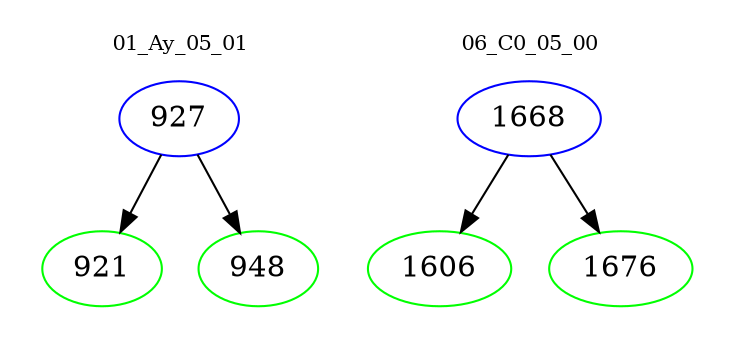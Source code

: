 digraph{
subgraph cluster_0 {
color = white
label = "01_Ay_05_01";
fontsize=10;
T0_927 [label="927", color="blue"]
T0_927 -> T0_921 [color="black"]
T0_921 [label="921", color="green"]
T0_927 -> T0_948 [color="black"]
T0_948 [label="948", color="green"]
}
subgraph cluster_1 {
color = white
label = "06_C0_05_00";
fontsize=10;
T1_1668 [label="1668", color="blue"]
T1_1668 -> T1_1606 [color="black"]
T1_1606 [label="1606", color="green"]
T1_1668 -> T1_1676 [color="black"]
T1_1676 [label="1676", color="green"]
}
}

